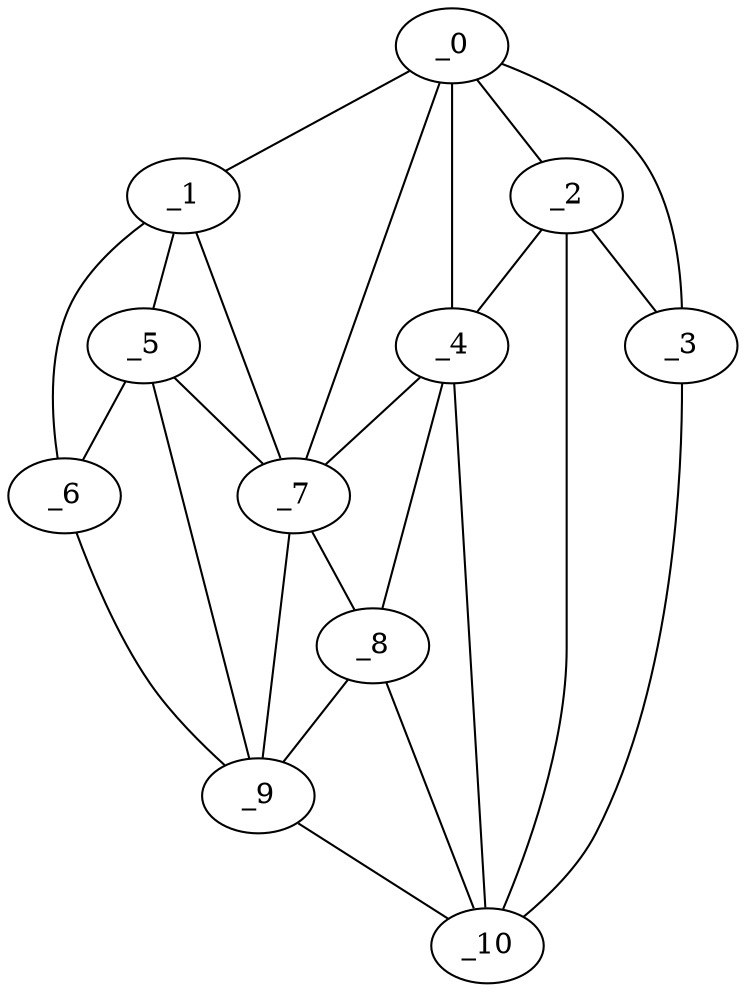 graph "obj77__300.gxl" {
	_0	 [x=21,
		y=75];
	_1	 [x=27,
		y=9];
	_0 -- _1	 [valence=1];
	_2	 [x=63,
		y=83];
	_0 -- _2	 [valence=1];
	_3	 [x=63,
		y=124];
	_0 -- _3	 [valence=1];
	_4	 [x=68,
		y=78];
	_0 -- _4	 [valence=2];
	_7	 [x=79,
		y=43];
	_0 -- _7	 [valence=1];
	_5	 [x=74,
		y=14];
	_1 -- _5	 [valence=1];
	_6	 [x=75,
		y=7];
	_1 -- _6	 [valence=1];
	_1 -- _7	 [valence=2];
	_2 -- _3	 [valence=2];
	_2 -- _4	 [valence=2];
	_10	 [x=109,
		y=92];
	_2 -- _10	 [valence=1];
	_3 -- _10	 [valence=1];
	_4 -- _7	 [valence=2];
	_8	 [x=79,
		y=70];
	_4 -- _8	 [valence=1];
	_4 -- _10	 [valence=2];
	_5 -- _6	 [valence=2];
	_5 -- _7	 [valence=2];
	_9	 [x=108,
		y=51];
	_5 -- _9	 [valence=1];
	_6 -- _9	 [valence=1];
	_7 -- _8	 [valence=1];
	_7 -- _9	 [valence=2];
	_8 -- _9	 [valence=2];
	_8 -- _10	 [valence=2];
	_9 -- _10	 [valence=1];
}
